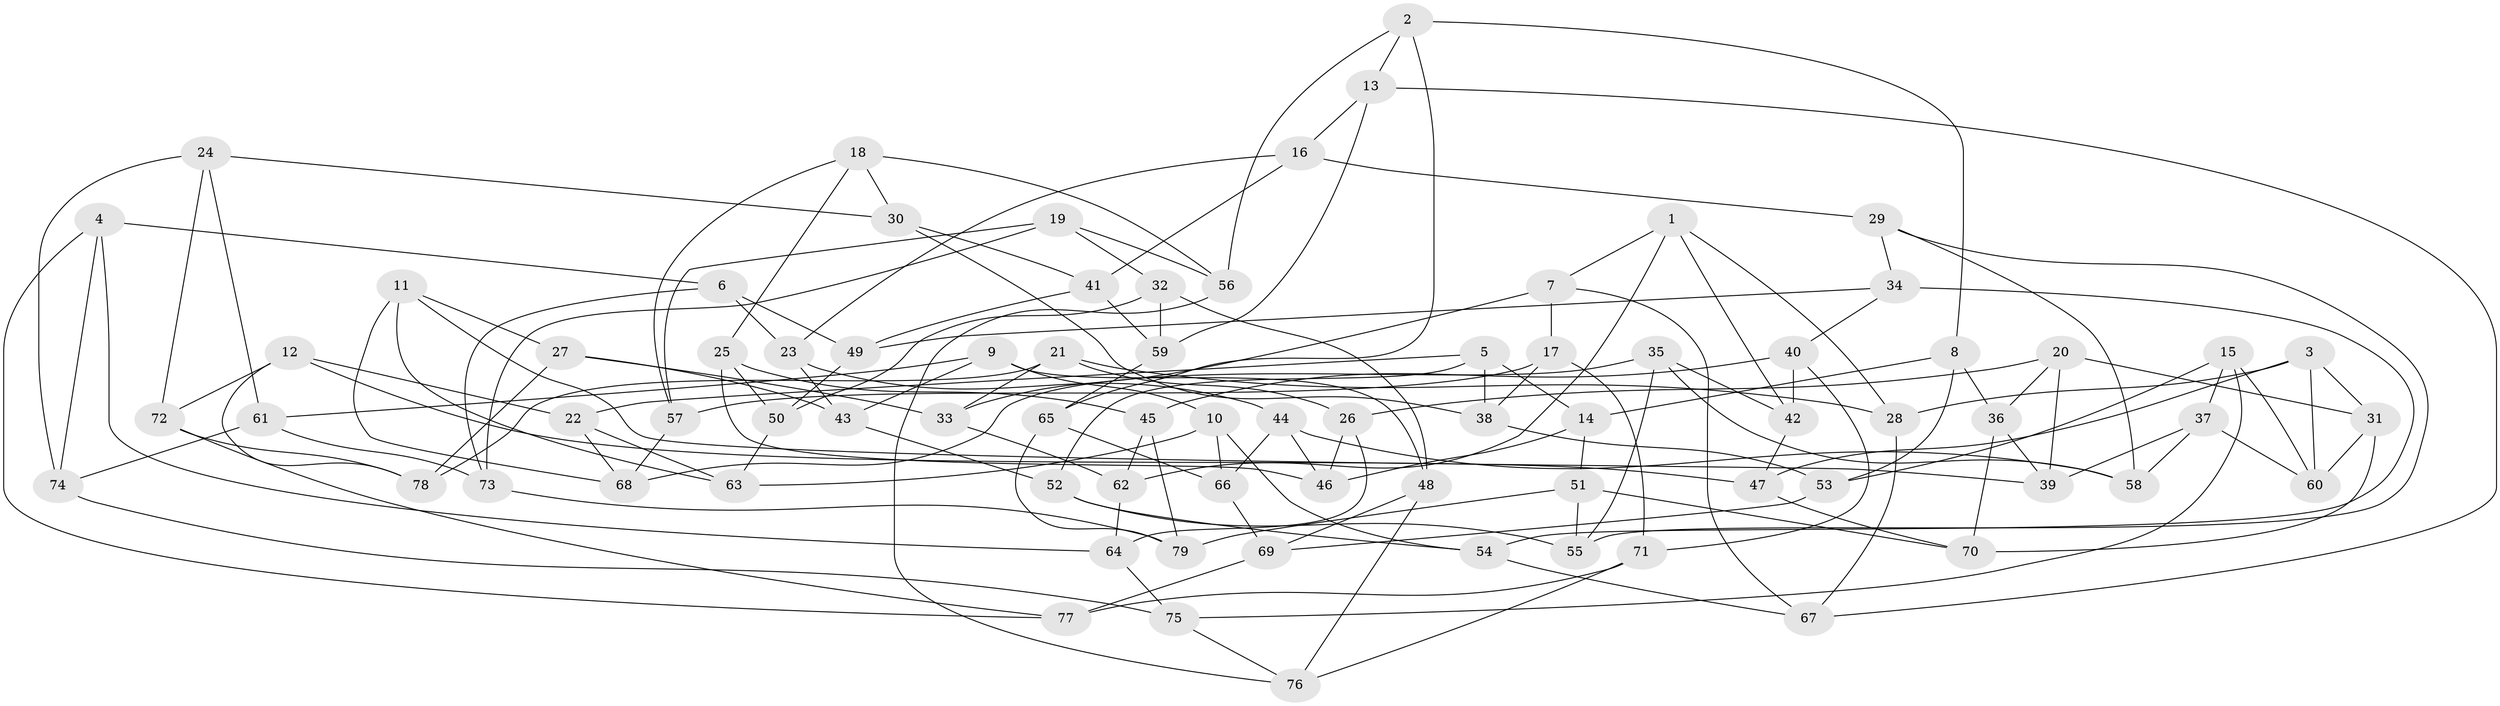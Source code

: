 // coarse degree distribution, {5: 0.1276595744680851, 4: 0.574468085106383, 2: 0.0425531914893617, 3: 0.06382978723404255, 7: 0.06382978723404255, 8: 0.06382978723404255, 9: 0.0425531914893617, 6: 0.02127659574468085}
// Generated by graph-tools (version 1.1) at 2025/02/03/04/25 22:02:46]
// undirected, 79 vertices, 158 edges
graph export_dot {
graph [start="1"]
  node [color=gray90,style=filled];
  1;
  2;
  3;
  4;
  5;
  6;
  7;
  8;
  9;
  10;
  11;
  12;
  13;
  14;
  15;
  16;
  17;
  18;
  19;
  20;
  21;
  22;
  23;
  24;
  25;
  26;
  27;
  28;
  29;
  30;
  31;
  32;
  33;
  34;
  35;
  36;
  37;
  38;
  39;
  40;
  41;
  42;
  43;
  44;
  45;
  46;
  47;
  48;
  49;
  50;
  51;
  52;
  53;
  54;
  55;
  56;
  57;
  58;
  59;
  60;
  61;
  62;
  63;
  64;
  65;
  66;
  67;
  68;
  69;
  70;
  71;
  72;
  73;
  74;
  75;
  76;
  77;
  78;
  79;
  1 -- 28;
  1 -- 62;
  1 -- 42;
  1 -- 7;
  2 -- 13;
  2 -- 56;
  2 -- 65;
  2 -- 8;
  3 -- 31;
  3 -- 28;
  3 -- 60;
  3 -- 47;
  4 -- 77;
  4 -- 64;
  4 -- 74;
  4 -- 6;
  5 -- 14;
  5 -- 52;
  5 -- 22;
  5 -- 38;
  6 -- 49;
  6 -- 73;
  6 -- 23;
  7 -- 33;
  7 -- 17;
  7 -- 67;
  8 -- 53;
  8 -- 36;
  8 -- 14;
  9 -- 61;
  9 -- 48;
  9 -- 10;
  9 -- 43;
  10 -- 66;
  10 -- 54;
  10 -- 63;
  11 -- 27;
  11 -- 63;
  11 -- 68;
  11 -- 39;
  12 -- 78;
  12 -- 22;
  12 -- 72;
  12 -- 47;
  13 -- 59;
  13 -- 16;
  13 -- 67;
  14 -- 46;
  14 -- 51;
  15 -- 75;
  15 -- 37;
  15 -- 53;
  15 -- 60;
  16 -- 29;
  16 -- 41;
  16 -- 23;
  17 -- 57;
  17 -- 38;
  17 -- 71;
  18 -- 30;
  18 -- 57;
  18 -- 56;
  18 -- 25;
  19 -- 73;
  19 -- 32;
  19 -- 57;
  19 -- 56;
  20 -- 31;
  20 -- 26;
  20 -- 39;
  20 -- 36;
  21 -- 28;
  21 -- 26;
  21 -- 33;
  21 -- 78;
  22 -- 63;
  22 -- 68;
  23 -- 44;
  23 -- 43;
  24 -- 72;
  24 -- 61;
  24 -- 74;
  24 -- 30;
  25 -- 46;
  25 -- 50;
  25 -- 45;
  26 -- 46;
  26 -- 64;
  27 -- 43;
  27 -- 33;
  27 -- 78;
  28 -- 67;
  29 -- 55;
  29 -- 34;
  29 -- 58;
  30 -- 41;
  30 -- 38;
  31 -- 60;
  31 -- 70;
  32 -- 59;
  32 -- 48;
  32 -- 50;
  33 -- 62;
  34 -- 40;
  34 -- 49;
  34 -- 54;
  35 -- 68;
  35 -- 58;
  35 -- 55;
  35 -- 42;
  36 -- 39;
  36 -- 70;
  37 -- 60;
  37 -- 39;
  37 -- 58;
  38 -- 53;
  40 -- 45;
  40 -- 42;
  40 -- 71;
  41 -- 49;
  41 -- 59;
  42 -- 47;
  43 -- 52;
  44 -- 46;
  44 -- 58;
  44 -- 66;
  45 -- 62;
  45 -- 79;
  47 -- 70;
  48 -- 76;
  48 -- 69;
  49 -- 50;
  50 -- 63;
  51 -- 55;
  51 -- 70;
  51 -- 79;
  52 -- 55;
  52 -- 54;
  53 -- 69;
  54 -- 67;
  56 -- 76;
  57 -- 68;
  59 -- 65;
  61 -- 73;
  61 -- 74;
  62 -- 64;
  64 -- 75;
  65 -- 79;
  65 -- 66;
  66 -- 69;
  69 -- 77;
  71 -- 77;
  71 -- 76;
  72 -- 78;
  72 -- 77;
  73 -- 79;
  74 -- 75;
  75 -- 76;
}
